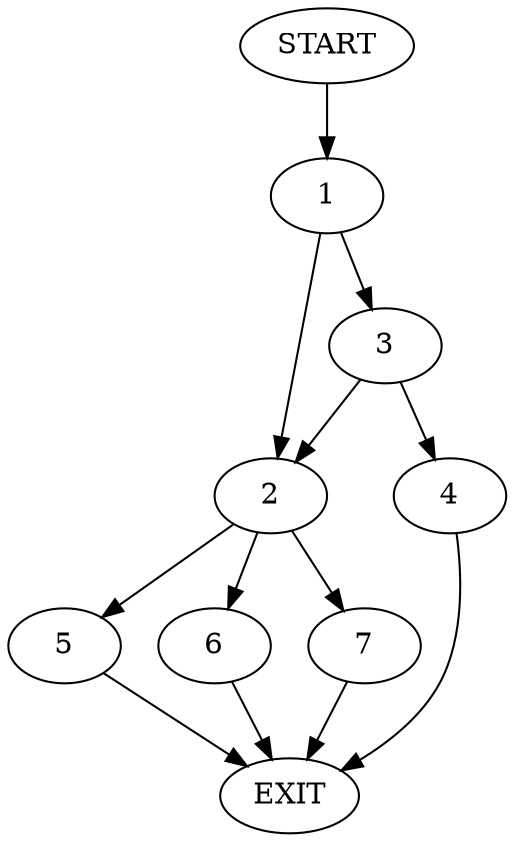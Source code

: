 digraph {
0 [label="START"]
8 [label="EXIT"]
0 -> 1
1 -> 2
1 -> 3
3 -> 4
3 -> 2
2 -> 5
2 -> 6
2 -> 7
4 -> 8
5 -> 8
6 -> 8
7 -> 8
}
